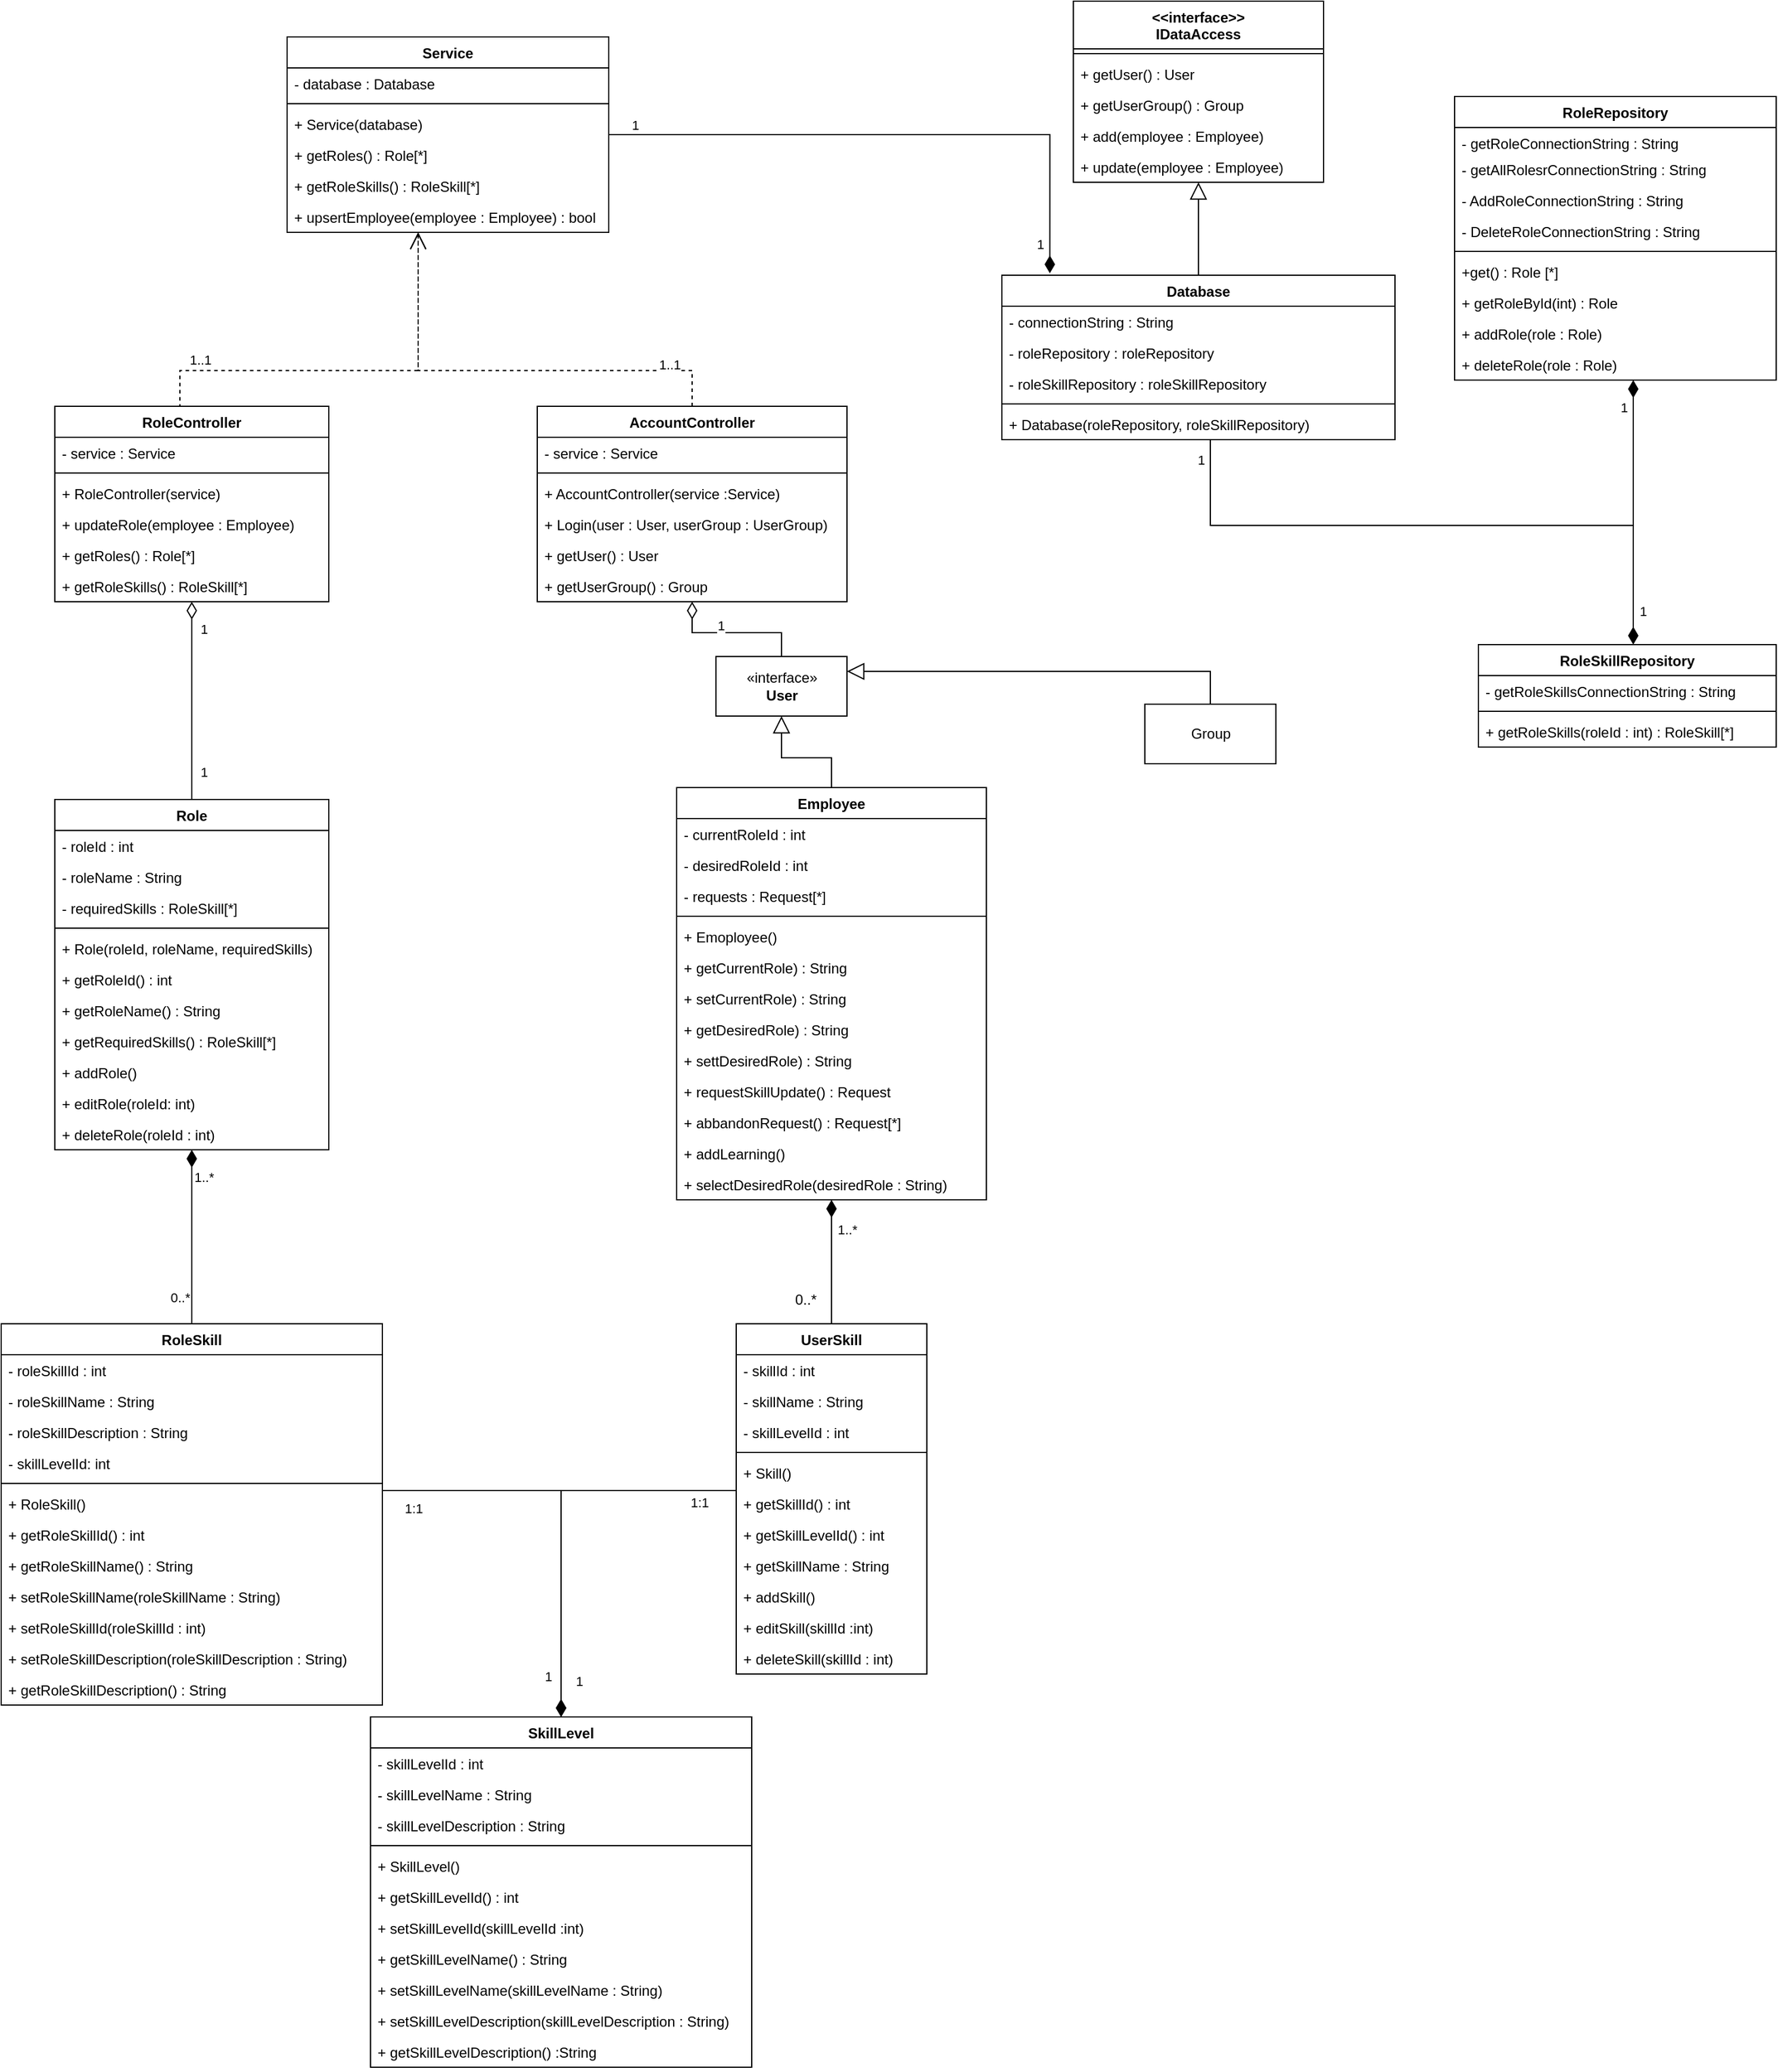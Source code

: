 <mxfile version="13.9.2" type="github">
  <diagram id="vWUNiSj-AlJxfywqzo02" name="Page-1">
    <mxGraphModel dx="1185" dy="3052" grid="1" gridSize="10" guides="1" tooltips="1" connect="1" arrows="1" fold="1" page="1" pageScale="1" pageWidth="1654" pageHeight="2336" math="0" shadow="0">
      <root>
        <mxCell id="0" />
        <mxCell id="1" parent="0" />
        <mxCell id="Usiv628oRZ8MBXYW6SLu-2" style="edgeStyle=orthogonalEdgeStyle;rounded=0;orthogonalLoop=1;jettySize=auto;html=1;dashed=1;endArrow=open;endFill=0;startSize=12;endSize=12;" edge="1" parent="1" source="Usiv628oRZ8MBXYW6SLu-15" target="kwmT5_W4P3ap97EktbIp-77">
          <mxGeometry relative="1" as="geometry">
            <mxPoint x="510" y="-2110" as="targetPoint" />
            <mxPoint x="730" y="-2000" as="sourcePoint" />
            <Array as="points">
              <mxPoint x="630" y="-2000" />
              <mxPoint x="400" y="-2000" />
            </Array>
          </mxGeometry>
        </mxCell>
        <mxCell id="Usiv628oRZ8MBXYW6SLu-47" value="1..1" style="edgeLabel;html=1;align=center;verticalAlign=middle;resizable=0;points=[];" vertex="1" connectable="0" parent="Usiv628oRZ8MBXYW6SLu-2">
          <mxGeometry x="-0.84" y="20" relative="1" as="geometry">
            <mxPoint x="-19" y="-25" as="offset" />
          </mxGeometry>
        </mxCell>
        <mxCell id="Usiv628oRZ8MBXYW6SLu-22" style="edgeStyle=orthogonalEdgeStyle;rounded=0;orthogonalLoop=1;jettySize=auto;html=1;startArrow=none;startFill=0;startSize=12;endArrow=diamondThin;endFill=0;endSize=12;" edge="1" parent="1" source="Usiv628oRZ8MBXYW6SLu-23" target="Usiv628oRZ8MBXYW6SLu-15">
          <mxGeometry relative="1" as="geometry" />
        </mxCell>
        <mxCell id="Usiv628oRZ8MBXYW6SLu-38" value="1" style="edgeLabel;html=1;align=center;verticalAlign=middle;resizable=0;points=[];" vertex="1" connectable="0" parent="Usiv628oRZ8MBXYW6SLu-22">
          <mxGeometry x="0.174" y="-6" relative="1" as="geometry">
            <mxPoint as="offset" />
          </mxGeometry>
        </mxCell>
        <mxCell id="kwmT5_W4P3ap97EktbIp-1" value="Employee" style="swimlane;fontStyle=1;align=center;verticalAlign=top;childLayout=stackLayout;horizontal=1;startSize=26;horizontalStack=0;resizeParent=1;resizeParentMax=0;resizeLast=0;collapsible=1;marginBottom=0;" parent="1" vertex="1">
          <mxGeometry x="617" y="-1650" width="260" height="346" as="geometry" />
        </mxCell>
        <mxCell id="kwmT5_W4P3ap97EktbIp-2" value="- currentRoleId : int" style="text;strokeColor=none;fillColor=none;align=left;verticalAlign=top;spacingLeft=4;spacingRight=4;overflow=hidden;rotatable=0;points=[[0,0.5],[1,0.5]];portConstraint=eastwest;" parent="kwmT5_W4P3ap97EktbIp-1" vertex="1">
          <mxGeometry y="26" width="260" height="26" as="geometry" />
        </mxCell>
        <mxCell id="kwmT5_W4P3ap97EktbIp-3" value="- desiredRoleId : int" style="text;strokeColor=none;fillColor=none;align=left;verticalAlign=top;spacingLeft=4;spacingRight=4;overflow=hidden;rotatable=0;points=[[0,0.5],[1,0.5]];portConstraint=eastwest;" parent="kwmT5_W4P3ap97EktbIp-1" vertex="1">
          <mxGeometry y="52" width="260" height="26" as="geometry" />
        </mxCell>
        <mxCell id="kwmT5_W4P3ap97EktbIp-4" value="- requests : Request[*]" style="text;strokeColor=none;fillColor=none;align=left;verticalAlign=top;spacingLeft=4;spacingRight=4;overflow=hidden;rotatable=0;points=[[0,0.5],[1,0.5]];portConstraint=eastwest;" parent="kwmT5_W4P3ap97EktbIp-1" vertex="1">
          <mxGeometry y="78" width="260" height="26" as="geometry" />
        </mxCell>
        <mxCell id="kwmT5_W4P3ap97EktbIp-5" value="" style="line;strokeWidth=1;fillColor=none;align=left;verticalAlign=middle;spacingTop=-1;spacingLeft=3;spacingRight=3;rotatable=0;labelPosition=right;points=[];portConstraint=eastwest;" parent="kwmT5_W4P3ap97EktbIp-1" vertex="1">
          <mxGeometry y="104" width="260" height="8" as="geometry" />
        </mxCell>
        <mxCell id="kwmT5_W4P3ap97EktbIp-6" value="+ Emoployee()" style="text;strokeColor=none;fillColor=none;align=left;verticalAlign=top;spacingLeft=4;spacingRight=4;overflow=hidden;rotatable=0;points=[[0,0.5],[1,0.5]];portConstraint=eastwest;" parent="kwmT5_W4P3ap97EktbIp-1" vertex="1">
          <mxGeometry y="112" width="260" height="26" as="geometry" />
        </mxCell>
        <mxCell id="kwmT5_W4P3ap97EktbIp-7" value="+ getCurrentRole) : String" style="text;strokeColor=none;fillColor=none;align=left;verticalAlign=top;spacingLeft=4;spacingRight=4;overflow=hidden;rotatable=0;points=[[0,0.5],[1,0.5]];portConstraint=eastwest;" parent="kwmT5_W4P3ap97EktbIp-1" vertex="1">
          <mxGeometry y="138" width="260" height="26" as="geometry" />
        </mxCell>
        <mxCell id="kwmT5_W4P3ap97EktbIp-8" value="+ setCurrentRole) : String" style="text;strokeColor=none;fillColor=none;align=left;verticalAlign=top;spacingLeft=4;spacingRight=4;overflow=hidden;rotatable=0;points=[[0,0.5],[1,0.5]];portConstraint=eastwest;" parent="kwmT5_W4P3ap97EktbIp-1" vertex="1">
          <mxGeometry y="164" width="260" height="26" as="geometry" />
        </mxCell>
        <mxCell id="kwmT5_W4P3ap97EktbIp-9" value="+ getDesiredRole) : String" style="text;strokeColor=none;fillColor=none;align=left;verticalAlign=top;spacingLeft=4;spacingRight=4;overflow=hidden;rotatable=0;points=[[0,0.5],[1,0.5]];portConstraint=eastwest;" parent="kwmT5_W4P3ap97EktbIp-1" vertex="1">
          <mxGeometry y="190" width="260" height="26" as="geometry" />
        </mxCell>
        <mxCell id="kwmT5_W4P3ap97EktbIp-10" value="+ settDesiredRole) : String" style="text;strokeColor=none;fillColor=none;align=left;verticalAlign=top;spacingLeft=4;spacingRight=4;overflow=hidden;rotatable=0;points=[[0,0.5],[1,0.5]];portConstraint=eastwest;" parent="kwmT5_W4P3ap97EktbIp-1" vertex="1">
          <mxGeometry y="216" width="260" height="26" as="geometry" />
        </mxCell>
        <mxCell id="kwmT5_W4P3ap97EktbIp-11" value="+ requestSkillUpdate() : Request" style="text;strokeColor=none;fillColor=none;align=left;verticalAlign=top;spacingLeft=4;spacingRight=4;overflow=hidden;rotatable=0;points=[[0,0.5],[1,0.5]];portConstraint=eastwest;" parent="kwmT5_W4P3ap97EktbIp-1" vertex="1">
          <mxGeometry y="242" width="260" height="26" as="geometry" />
        </mxCell>
        <mxCell id="kwmT5_W4P3ap97EktbIp-12" value="+ abbandonRequest() : Request[*]" style="text;strokeColor=none;fillColor=none;align=left;verticalAlign=top;spacingLeft=4;spacingRight=4;overflow=hidden;rotatable=0;points=[[0,0.5],[1,0.5]];portConstraint=eastwest;" parent="kwmT5_W4P3ap97EktbIp-1" vertex="1">
          <mxGeometry y="268" width="260" height="26" as="geometry" />
        </mxCell>
        <mxCell id="kwmT5_W4P3ap97EktbIp-46" value="+ addLearning()" style="text;strokeColor=none;fillColor=none;align=left;verticalAlign=top;spacingLeft=4;spacingRight=4;overflow=hidden;rotatable=0;points=[[0,0.5],[1,0.5]];portConstraint=eastwest;" parent="kwmT5_W4P3ap97EktbIp-1" vertex="1">
          <mxGeometry y="294" width="260" height="26" as="geometry" />
        </mxCell>
        <mxCell id="kwmT5_W4P3ap97EktbIp-13" value="+ selectDesiredRole(desiredRole : String)" style="text;strokeColor=none;fillColor=none;align=left;verticalAlign=top;spacingLeft=4;spacingRight=4;overflow=hidden;rotatable=0;points=[[0,0.5],[1,0.5]];portConstraint=eastwest;" parent="kwmT5_W4P3ap97EktbIp-1" vertex="1">
          <mxGeometry y="320" width="260" height="26" as="geometry" />
        </mxCell>
        <mxCell id="kwmT5_W4P3ap97EktbIp-14" value="Role" style="swimlane;fontStyle=1;align=center;verticalAlign=top;childLayout=stackLayout;horizontal=1;startSize=26;horizontalStack=0;resizeParent=1;resizeParentMax=0;resizeLast=0;collapsible=1;marginBottom=0;" parent="1" vertex="1">
          <mxGeometry x="95" y="-1640" width="230" height="294" as="geometry" />
        </mxCell>
        <mxCell id="kwmT5_W4P3ap97EktbIp-15" value="- roleId : int" style="text;strokeColor=none;fillColor=none;align=left;verticalAlign=top;spacingLeft=4;spacingRight=4;overflow=hidden;rotatable=0;points=[[0,0.5],[1,0.5]];portConstraint=eastwest;" parent="kwmT5_W4P3ap97EktbIp-14" vertex="1">
          <mxGeometry y="26" width="230" height="26" as="geometry" />
        </mxCell>
        <mxCell id="Usiv628oRZ8MBXYW6SLu-12" value="- roleName : String" style="text;strokeColor=none;fillColor=none;align=left;verticalAlign=top;spacingLeft=4;spacingRight=4;overflow=hidden;rotatable=0;points=[[0,0.5],[1,0.5]];portConstraint=eastwest;" vertex="1" parent="kwmT5_W4P3ap97EktbIp-14">
          <mxGeometry y="52" width="230" height="26" as="geometry" />
        </mxCell>
        <mxCell id="kwmT5_W4P3ap97EktbIp-16" value="- requiredSkills : RoleSkill[*]" style="text;strokeColor=none;fillColor=none;align=left;verticalAlign=top;spacingLeft=4;spacingRight=4;overflow=hidden;rotatable=0;points=[[0,0.5],[1,0.5]];portConstraint=eastwest;" parent="kwmT5_W4P3ap97EktbIp-14" vertex="1">
          <mxGeometry y="78" width="230" height="26" as="geometry" />
        </mxCell>
        <mxCell id="kwmT5_W4P3ap97EktbIp-17" value="" style="line;strokeWidth=1;fillColor=none;align=left;verticalAlign=middle;spacingTop=-1;spacingLeft=3;spacingRight=3;rotatable=0;labelPosition=right;points=[];portConstraint=eastwest;" parent="kwmT5_W4P3ap97EktbIp-14" vertex="1">
          <mxGeometry y="104" width="230" height="8" as="geometry" />
        </mxCell>
        <mxCell id="kwmT5_W4P3ap97EktbIp-18" value="+ Role(roleId, roleName, requiredSkills)" style="text;strokeColor=none;fillColor=none;align=left;verticalAlign=top;spacingLeft=4;spacingRight=4;overflow=hidden;rotatable=0;points=[[0,0.5],[1,0.5]];portConstraint=eastwest;" parent="kwmT5_W4P3ap97EktbIp-14" vertex="1">
          <mxGeometry y="112" width="230" height="26" as="geometry" />
        </mxCell>
        <mxCell id="kwmT5_W4P3ap97EktbIp-19" value="+ getRoleId() : int" style="text;strokeColor=none;fillColor=none;align=left;verticalAlign=top;spacingLeft=4;spacingRight=4;overflow=hidden;rotatable=0;points=[[0,0.5],[1,0.5]];portConstraint=eastwest;" parent="kwmT5_W4P3ap97EktbIp-14" vertex="1">
          <mxGeometry y="138" width="230" height="26" as="geometry" />
        </mxCell>
        <mxCell id="Usiv628oRZ8MBXYW6SLu-13" value="+ getRoleName() : String" style="text;strokeColor=none;fillColor=none;align=left;verticalAlign=top;spacingLeft=4;spacingRight=4;overflow=hidden;rotatable=0;points=[[0,0.5],[1,0.5]];portConstraint=eastwest;" vertex="1" parent="kwmT5_W4P3ap97EktbIp-14">
          <mxGeometry y="164" width="230" height="26" as="geometry" />
        </mxCell>
        <mxCell id="kwmT5_W4P3ap97EktbIp-20" value="+ getRequiredSkills() : RoleSkill[*]" style="text;strokeColor=none;fillColor=none;align=left;verticalAlign=top;spacingLeft=4;spacingRight=4;overflow=hidden;rotatable=0;points=[[0,0.5],[1,0.5]];portConstraint=eastwest;" parent="kwmT5_W4P3ap97EktbIp-14" vertex="1">
          <mxGeometry y="190" width="230" height="26" as="geometry" />
        </mxCell>
        <mxCell id="kwmT5_W4P3ap97EktbIp-21" value="+ addRole()" style="text;strokeColor=none;fillColor=none;align=left;verticalAlign=top;spacingLeft=4;spacingRight=4;overflow=hidden;rotatable=0;points=[[0,0.5],[1,0.5]];portConstraint=eastwest;" parent="kwmT5_W4P3ap97EktbIp-14" vertex="1">
          <mxGeometry y="216" width="230" height="26" as="geometry" />
        </mxCell>
        <mxCell id="kwmT5_W4P3ap97EktbIp-22" value="+ editRole(roleId: int)" style="text;strokeColor=none;fillColor=none;align=left;verticalAlign=top;spacingLeft=4;spacingRight=4;overflow=hidden;rotatable=0;points=[[0,0.5],[1,0.5]];portConstraint=eastwest;" parent="kwmT5_W4P3ap97EktbIp-14" vertex="1">
          <mxGeometry y="242" width="230" height="26" as="geometry" />
        </mxCell>
        <mxCell id="kwmT5_W4P3ap97EktbIp-23" value="+ deleteRole(roleId : int)" style="text;strokeColor=none;fillColor=none;align=left;verticalAlign=top;spacingLeft=4;spacingRight=4;overflow=hidden;rotatable=0;points=[[0,0.5],[1,0.5]];portConstraint=eastwest;" parent="kwmT5_W4P3ap97EktbIp-14" vertex="1">
          <mxGeometry y="268" width="230" height="26" as="geometry" />
        </mxCell>
        <mxCell id="Usiv628oRZ8MBXYW6SLu-6" style="edgeStyle=orthogonalEdgeStyle;rounded=0;orthogonalLoop=1;jettySize=auto;html=1;startSize=12;endArrow=diamondThin;endFill=1;endSize=12;" edge="1" parent="1" source="kwmT5_W4P3ap97EktbIp-24" target="kwmT5_W4P3ap97EktbIp-1">
          <mxGeometry relative="1" as="geometry" />
        </mxCell>
        <mxCell id="Usiv628oRZ8MBXYW6SLu-32" value="1..*" style="edgeLabel;html=1;align=center;verticalAlign=middle;resizable=0;points=[];" vertex="1" connectable="0" parent="Usiv628oRZ8MBXYW6SLu-6">
          <mxGeometry x="0.53" y="-13" relative="1" as="geometry">
            <mxPoint as="offset" />
          </mxGeometry>
        </mxCell>
        <mxCell id="kwmT5_W4P3ap97EktbIp-24" value="UserSkill" style="swimlane;fontStyle=1;align=center;verticalAlign=top;childLayout=stackLayout;horizontal=1;startSize=26;horizontalStack=0;resizeParent=1;resizeParentMax=0;resizeLast=0;collapsible=1;marginBottom=0;" parent="1" vertex="1">
          <mxGeometry x="667" y="-1200" width="160" height="294" as="geometry" />
        </mxCell>
        <mxCell id="kwmT5_W4P3ap97EktbIp-25" value="- skillId : int" style="text;strokeColor=none;fillColor=none;align=left;verticalAlign=top;spacingLeft=4;spacingRight=4;overflow=hidden;rotatable=0;points=[[0,0.5],[1,0.5]];portConstraint=eastwest;" parent="kwmT5_W4P3ap97EktbIp-24" vertex="1">
          <mxGeometry y="26" width="160" height="26" as="geometry" />
        </mxCell>
        <mxCell id="Usiv628oRZ8MBXYW6SLu-8" value="- skillName : String" style="text;strokeColor=none;fillColor=none;align=left;verticalAlign=top;spacingLeft=4;spacingRight=4;overflow=hidden;rotatable=0;points=[[0,0.5],[1,0.5]];portConstraint=eastwest;" vertex="1" parent="kwmT5_W4P3ap97EktbIp-24">
          <mxGeometry y="52" width="160" height="26" as="geometry" />
        </mxCell>
        <mxCell id="kwmT5_W4P3ap97EktbIp-26" value="- skillLevelId : int" style="text;strokeColor=none;fillColor=none;align=left;verticalAlign=top;spacingLeft=4;spacingRight=4;overflow=hidden;rotatable=0;points=[[0,0.5],[1,0.5]];portConstraint=eastwest;" parent="kwmT5_W4P3ap97EktbIp-24" vertex="1">
          <mxGeometry y="78" width="160" height="26" as="geometry" />
        </mxCell>
        <mxCell id="kwmT5_W4P3ap97EktbIp-27" value="" style="line;strokeWidth=1;fillColor=none;align=left;verticalAlign=middle;spacingTop=-1;spacingLeft=3;spacingRight=3;rotatable=0;labelPosition=right;points=[];portConstraint=eastwest;" parent="kwmT5_W4P3ap97EktbIp-24" vertex="1">
          <mxGeometry y="104" width="160" height="8" as="geometry" />
        </mxCell>
        <mxCell id="kwmT5_W4P3ap97EktbIp-28" value="+ Skill()" style="text;strokeColor=none;fillColor=none;align=left;verticalAlign=top;spacingLeft=4;spacingRight=4;overflow=hidden;rotatable=0;points=[[0,0.5],[1,0.5]];portConstraint=eastwest;" parent="kwmT5_W4P3ap97EktbIp-24" vertex="1">
          <mxGeometry y="112" width="160" height="26" as="geometry" />
        </mxCell>
        <mxCell id="Usiv628oRZ8MBXYW6SLu-9" value="+ getSkillId() : int" style="text;strokeColor=none;fillColor=none;align=left;verticalAlign=top;spacingLeft=4;spacingRight=4;overflow=hidden;rotatable=0;points=[[0,0.5],[1,0.5]];portConstraint=eastwest;" vertex="1" parent="kwmT5_W4P3ap97EktbIp-24">
          <mxGeometry y="138" width="160" height="26" as="geometry" />
        </mxCell>
        <mxCell id="kwmT5_W4P3ap97EktbIp-29" value="+ getSkillLevelId() : int" style="text;strokeColor=none;fillColor=none;align=left;verticalAlign=top;spacingLeft=4;spacingRight=4;overflow=hidden;rotatable=0;points=[[0,0.5],[1,0.5]];portConstraint=eastwest;" parent="kwmT5_W4P3ap97EktbIp-24" vertex="1">
          <mxGeometry y="164" width="160" height="26" as="geometry" />
        </mxCell>
        <mxCell id="kwmT5_W4P3ap97EktbIp-30" value="+ getSkillName : String" style="text;strokeColor=none;fillColor=none;align=left;verticalAlign=top;spacingLeft=4;spacingRight=4;overflow=hidden;rotatable=0;points=[[0,0.5],[1,0.5]];portConstraint=eastwest;" parent="kwmT5_W4P3ap97EktbIp-24" vertex="1">
          <mxGeometry y="190" width="160" height="26" as="geometry" />
        </mxCell>
        <mxCell id="kwmT5_W4P3ap97EktbIp-31" value="+ addSkill()" style="text;strokeColor=none;fillColor=none;align=left;verticalAlign=top;spacingLeft=4;spacingRight=4;overflow=hidden;rotatable=0;points=[[0,0.5],[1,0.5]];portConstraint=eastwest;" parent="kwmT5_W4P3ap97EktbIp-24" vertex="1">
          <mxGeometry y="216" width="160" height="26" as="geometry" />
        </mxCell>
        <mxCell id="kwmT5_W4P3ap97EktbIp-32" value="+ editSkill(skillId :int)" style="text;strokeColor=none;fillColor=none;align=left;verticalAlign=top;spacingLeft=4;spacingRight=4;overflow=hidden;rotatable=0;points=[[0,0.5],[1,0.5]];portConstraint=eastwest;" parent="kwmT5_W4P3ap97EktbIp-24" vertex="1">
          <mxGeometry y="242" width="160" height="26" as="geometry" />
        </mxCell>
        <mxCell id="kwmT5_W4P3ap97EktbIp-33" value="+ deleteSkill(skillId : int)" style="text;strokeColor=none;fillColor=none;align=left;verticalAlign=top;spacingLeft=4;spacingRight=4;overflow=hidden;rotatable=0;points=[[0,0.5],[1,0.5]];portConstraint=eastwest;" parent="kwmT5_W4P3ap97EktbIp-24" vertex="1">
          <mxGeometry y="268" width="160" height="26" as="geometry" />
        </mxCell>
        <mxCell id="Usiv628oRZ8MBXYW6SLu-7" style="edgeStyle=orthogonalEdgeStyle;rounded=0;orthogonalLoop=1;jettySize=auto;html=1;startSize=12;endArrow=none;endFill=0;endSize=12;startArrow=diamondThin;startFill=1;" edge="1" parent="1" source="kwmT5_W4P3ap97EktbIp-34" target="kwmT5_W4P3ap97EktbIp-24">
          <mxGeometry relative="1" as="geometry">
            <Array as="points">
              <mxPoint x="520" y="-1060" />
            </Array>
          </mxGeometry>
        </mxCell>
        <mxCell id="Usiv628oRZ8MBXYW6SLu-28" value="1:1" style="edgeLabel;html=1;align=center;verticalAlign=middle;resizable=0;points=[];" vertex="1" connectable="0" parent="Usiv628oRZ8MBXYW6SLu-7">
          <mxGeometry x="0.817" y="-10" relative="1" as="geometry">
            <mxPoint as="offset" />
          </mxGeometry>
        </mxCell>
        <mxCell id="Usiv628oRZ8MBXYW6SLu-11" style="edgeStyle=orthogonalEdgeStyle;rounded=0;orthogonalLoop=1;jettySize=auto;html=1;startSize=12;endArrow=none;endFill=0;endSize=12;startArrow=diamondThin;startFill=1;" edge="1" parent="1" source="kwmT5_W4P3ap97EktbIp-34" target="kwmT5_W4P3ap97EktbIp-47">
          <mxGeometry relative="1" as="geometry">
            <Array as="points">
              <mxPoint x="520" y="-1060" />
            </Array>
          </mxGeometry>
        </mxCell>
        <mxCell id="Usiv628oRZ8MBXYW6SLu-27" value="1:1" style="edgeLabel;html=1;align=center;verticalAlign=middle;resizable=0;points=[];" vertex="1" connectable="0" parent="Usiv628oRZ8MBXYW6SLu-11">
          <mxGeometry x="0.846" y="15" relative="1" as="geometry">
            <mxPoint as="offset" />
          </mxGeometry>
        </mxCell>
        <mxCell id="Usiv628oRZ8MBXYW6SLu-29" value="1" style="edgeLabel;html=1;align=center;verticalAlign=middle;resizable=0;points=[];" vertex="1" connectable="0" parent="Usiv628oRZ8MBXYW6SLu-11">
          <mxGeometry x="-0.823" y="-15" relative="1" as="geometry">
            <mxPoint as="offset" />
          </mxGeometry>
        </mxCell>
        <mxCell id="Usiv628oRZ8MBXYW6SLu-31" value="1" style="edgeLabel;html=1;align=center;verticalAlign=middle;resizable=0;points=[];" vertex="1" connectable="0" parent="Usiv628oRZ8MBXYW6SLu-11">
          <mxGeometry x="-0.797" y="11" relative="1" as="geometry">
            <mxPoint as="offset" />
          </mxGeometry>
        </mxCell>
        <mxCell id="kwmT5_W4P3ap97EktbIp-34" value="SkillLevel" style="swimlane;fontStyle=1;align=center;verticalAlign=top;childLayout=stackLayout;horizontal=1;startSize=26;horizontalStack=0;resizeParent=1;resizeParentMax=0;resizeLast=0;collapsible=1;marginBottom=0;" parent="1" vertex="1">
          <mxGeometry x="360" y="-870" width="320" height="294" as="geometry" />
        </mxCell>
        <mxCell id="kwmT5_W4P3ap97EktbIp-35" value="- skillLevelId : int" style="text;strokeColor=none;fillColor=none;align=left;verticalAlign=top;spacingLeft=4;spacingRight=4;overflow=hidden;rotatable=0;points=[[0,0.5],[1,0.5]];portConstraint=eastwest;" parent="kwmT5_W4P3ap97EktbIp-34" vertex="1">
          <mxGeometry y="26" width="320" height="26" as="geometry" />
        </mxCell>
        <mxCell id="kwmT5_W4P3ap97EktbIp-38" value="- skillLevelName : String" style="text;strokeColor=none;fillColor=none;align=left;verticalAlign=top;spacingLeft=4;spacingRight=4;overflow=hidden;rotatable=0;points=[[0,0.5],[1,0.5]];portConstraint=eastwest;" parent="kwmT5_W4P3ap97EktbIp-34" vertex="1">
          <mxGeometry y="52" width="320" height="26" as="geometry" />
        </mxCell>
        <mxCell id="kwmT5_W4P3ap97EktbIp-39" value="- skillLevelDescription : String" style="text;strokeColor=none;fillColor=none;align=left;verticalAlign=top;spacingLeft=4;spacingRight=4;overflow=hidden;rotatable=0;points=[[0,0.5],[1,0.5]];portConstraint=eastwest;" parent="kwmT5_W4P3ap97EktbIp-34" vertex="1">
          <mxGeometry y="78" width="320" height="26" as="geometry" />
        </mxCell>
        <mxCell id="kwmT5_W4P3ap97EktbIp-36" value="" style="line;strokeWidth=1;fillColor=none;align=left;verticalAlign=middle;spacingTop=-1;spacingLeft=3;spacingRight=3;rotatable=0;labelPosition=right;points=[];portConstraint=eastwest;" parent="kwmT5_W4P3ap97EktbIp-34" vertex="1">
          <mxGeometry y="104" width="320" height="8" as="geometry" />
        </mxCell>
        <mxCell id="kwmT5_W4P3ap97EktbIp-37" value="+ SkillLevel()" style="text;strokeColor=none;fillColor=none;align=left;verticalAlign=top;spacingLeft=4;spacingRight=4;overflow=hidden;rotatable=0;points=[[0,0.5],[1,0.5]];portConstraint=eastwest;" parent="kwmT5_W4P3ap97EktbIp-34" vertex="1">
          <mxGeometry y="112" width="320" height="26" as="geometry" />
        </mxCell>
        <mxCell id="kwmT5_W4P3ap97EktbIp-40" value="+ getSkillLevelId() : int" style="text;strokeColor=none;fillColor=none;align=left;verticalAlign=top;spacingLeft=4;spacingRight=4;overflow=hidden;rotatable=0;points=[[0,0.5],[1,0.5]];portConstraint=eastwest;" parent="kwmT5_W4P3ap97EktbIp-34" vertex="1">
          <mxGeometry y="138" width="320" height="26" as="geometry" />
        </mxCell>
        <mxCell id="kwmT5_W4P3ap97EktbIp-41" value="+ setSkillLevelId(skillLevelId :int)" style="text;strokeColor=none;fillColor=none;align=left;verticalAlign=top;spacingLeft=4;spacingRight=4;overflow=hidden;rotatable=0;points=[[0,0.5],[1,0.5]];portConstraint=eastwest;" parent="kwmT5_W4P3ap97EktbIp-34" vertex="1">
          <mxGeometry y="164" width="320" height="26" as="geometry" />
        </mxCell>
        <mxCell id="kwmT5_W4P3ap97EktbIp-42" value="+ getSkillLevelName() : String" style="text;strokeColor=none;fillColor=none;align=left;verticalAlign=top;spacingLeft=4;spacingRight=4;overflow=hidden;rotatable=0;points=[[0,0.5],[1,0.5]];portConstraint=eastwest;" parent="kwmT5_W4P3ap97EktbIp-34" vertex="1">
          <mxGeometry y="190" width="320" height="26" as="geometry" />
        </mxCell>
        <mxCell id="kwmT5_W4P3ap97EktbIp-43" value="+ setSkillLevelName(skillLevelName : String)" style="text;strokeColor=none;fillColor=none;align=left;verticalAlign=top;spacingLeft=4;spacingRight=4;overflow=hidden;rotatable=0;points=[[0,0.5],[1,0.5]];portConstraint=eastwest;" parent="kwmT5_W4P3ap97EktbIp-34" vertex="1">
          <mxGeometry y="216" width="320" height="26" as="geometry" />
        </mxCell>
        <mxCell id="kwmT5_W4P3ap97EktbIp-44" value="+ setSkillLevelDescription(skillLevelDescription : String)" style="text;strokeColor=none;fillColor=none;align=left;verticalAlign=top;spacingLeft=4;spacingRight=4;overflow=hidden;rotatable=0;points=[[0,0.5],[1,0.5]];portConstraint=eastwest;" parent="kwmT5_W4P3ap97EktbIp-34" vertex="1">
          <mxGeometry y="242" width="320" height="26" as="geometry" />
        </mxCell>
        <mxCell id="kwmT5_W4P3ap97EktbIp-45" value="+ getSkillLevelDescription() :String" style="text;strokeColor=none;fillColor=none;align=left;verticalAlign=top;spacingLeft=4;spacingRight=4;overflow=hidden;rotatable=0;points=[[0,0.5],[1,0.5]];portConstraint=eastwest;" parent="kwmT5_W4P3ap97EktbIp-34" vertex="1">
          <mxGeometry y="268" width="320" height="26" as="geometry" />
        </mxCell>
        <mxCell id="kwmT5_W4P3ap97EktbIp-47" value="RoleSkill" style="swimlane;fontStyle=1;align=center;verticalAlign=top;childLayout=stackLayout;horizontal=1;startSize=26;horizontalStack=0;resizeParent=1;resizeParentMax=0;resizeLast=0;collapsible=1;marginBottom=0;" parent="1" vertex="1">
          <mxGeometry x="50" y="-1200" width="320" height="320" as="geometry" />
        </mxCell>
        <mxCell id="kwmT5_W4P3ap97EktbIp-48" value="- roleSkillId : int" style="text;strokeColor=none;fillColor=none;align=left;verticalAlign=top;spacingLeft=4;spacingRight=4;overflow=hidden;rotatable=0;points=[[0,0.5],[1,0.5]];portConstraint=eastwest;" parent="kwmT5_W4P3ap97EktbIp-47" vertex="1">
          <mxGeometry y="26" width="320" height="26" as="geometry" />
        </mxCell>
        <mxCell id="kwmT5_W4P3ap97EktbIp-51" value="- roleSkillName : String" style="text;strokeColor=none;fillColor=none;align=left;verticalAlign=top;spacingLeft=4;spacingRight=4;overflow=hidden;rotatable=0;points=[[0,0.5],[1,0.5]];portConstraint=eastwest;" parent="kwmT5_W4P3ap97EktbIp-47" vertex="1">
          <mxGeometry y="52" width="320" height="26" as="geometry" />
        </mxCell>
        <mxCell id="kwmT5_W4P3ap97EktbIp-52" value="- roleSkillDescription : String" style="text;strokeColor=none;fillColor=none;align=left;verticalAlign=top;spacingLeft=4;spacingRight=4;overflow=hidden;rotatable=0;points=[[0,0.5],[1,0.5]];portConstraint=eastwest;" parent="kwmT5_W4P3ap97EktbIp-47" vertex="1">
          <mxGeometry y="78" width="320" height="26" as="geometry" />
        </mxCell>
        <mxCell id="Usiv628oRZ8MBXYW6SLu-10" value="- skillLevelId: int" style="text;strokeColor=none;fillColor=none;align=left;verticalAlign=top;spacingLeft=4;spacingRight=4;overflow=hidden;rotatable=0;points=[[0,0.5],[1,0.5]];portConstraint=eastwest;" vertex="1" parent="kwmT5_W4P3ap97EktbIp-47">
          <mxGeometry y="104" width="320" height="26" as="geometry" />
        </mxCell>
        <mxCell id="kwmT5_W4P3ap97EktbIp-49" value="" style="line;strokeWidth=1;fillColor=none;align=left;verticalAlign=middle;spacingTop=-1;spacingLeft=3;spacingRight=3;rotatable=0;labelPosition=right;points=[];portConstraint=eastwest;" parent="kwmT5_W4P3ap97EktbIp-47" vertex="1">
          <mxGeometry y="130" width="320" height="8" as="geometry" />
        </mxCell>
        <mxCell id="kwmT5_W4P3ap97EktbIp-50" value="+ RoleSkill()" style="text;strokeColor=none;fillColor=none;align=left;verticalAlign=top;spacingLeft=4;spacingRight=4;overflow=hidden;rotatable=0;points=[[0,0.5],[1,0.5]];portConstraint=eastwest;" parent="kwmT5_W4P3ap97EktbIp-47" vertex="1">
          <mxGeometry y="138" width="320" height="26" as="geometry" />
        </mxCell>
        <mxCell id="kwmT5_W4P3ap97EktbIp-53" value="+ getRoleSkillId() : int" style="text;strokeColor=none;fillColor=none;align=left;verticalAlign=top;spacingLeft=4;spacingRight=4;overflow=hidden;rotatable=0;points=[[0,0.5],[1,0.5]];portConstraint=eastwest;" parent="kwmT5_W4P3ap97EktbIp-47" vertex="1">
          <mxGeometry y="164" width="320" height="26" as="geometry" />
        </mxCell>
        <mxCell id="kwmT5_W4P3ap97EktbIp-55" value="+ getRoleSkillName() : String" style="text;strokeColor=none;fillColor=none;align=left;verticalAlign=top;spacingLeft=4;spacingRight=4;overflow=hidden;rotatable=0;points=[[0,0.5],[1,0.5]];portConstraint=eastwest;" parent="kwmT5_W4P3ap97EktbIp-47" vertex="1">
          <mxGeometry y="190" width="320" height="26" as="geometry" />
        </mxCell>
        <mxCell id="kwmT5_W4P3ap97EktbIp-56" value="+ setRoleSkillName(roleSkillName : String)" style="text;strokeColor=none;fillColor=none;align=left;verticalAlign=top;spacingLeft=4;spacingRight=4;overflow=hidden;rotatable=0;points=[[0,0.5],[1,0.5]];portConstraint=eastwest;" parent="kwmT5_W4P3ap97EktbIp-47" vertex="1">
          <mxGeometry y="216" width="320" height="26" as="geometry" />
        </mxCell>
        <mxCell id="kwmT5_W4P3ap97EktbIp-54" value="+ setRoleSkillId(roleSkillId : int) " style="text;strokeColor=none;fillColor=none;align=left;verticalAlign=top;spacingLeft=4;spacingRight=4;overflow=hidden;rotatable=0;points=[[0,0.5],[1,0.5]];portConstraint=eastwest;" parent="kwmT5_W4P3ap97EktbIp-47" vertex="1">
          <mxGeometry y="242" width="320" height="26" as="geometry" />
        </mxCell>
        <mxCell id="kwmT5_W4P3ap97EktbIp-58" value="+ setRoleSkillDescription(roleSkillDescription : String)" style="text;strokeColor=none;fillColor=none;align=left;verticalAlign=top;spacingLeft=4;spacingRight=4;overflow=hidden;rotatable=0;points=[[0,0.5],[1,0.5]];portConstraint=eastwest;" parent="kwmT5_W4P3ap97EktbIp-47" vertex="1">
          <mxGeometry y="268" width="320" height="26" as="geometry" />
        </mxCell>
        <mxCell id="kwmT5_W4P3ap97EktbIp-57" value="+ getRoleSkillDescription() : String" style="text;strokeColor=none;fillColor=none;align=left;verticalAlign=top;spacingLeft=4;spacingRight=4;overflow=hidden;rotatable=0;points=[[0,0.5],[1,0.5]];portConstraint=eastwest;" parent="kwmT5_W4P3ap97EktbIp-47" vertex="1">
          <mxGeometry y="294" width="320" height="26" as="geometry" />
        </mxCell>
        <mxCell id="kwmT5_W4P3ap97EktbIp-106" style="edgeStyle=orthogonalEdgeStyle;rounded=0;orthogonalLoop=1;jettySize=auto;html=1;entryX=0.5;entryY=0;entryDx=0;entryDy=0;startArrow=diamondThin;startFill=0;startSize=12;endArrow=none;endFill=0;endSize=12;" parent="1" source="kwmT5_W4P3ap97EktbIp-59" target="kwmT5_W4P3ap97EktbIp-14" edge="1">
          <mxGeometry relative="1" as="geometry" />
        </mxCell>
        <mxCell id="Usiv628oRZ8MBXYW6SLu-37" value="1" style="edgeLabel;html=1;align=center;verticalAlign=middle;resizable=0;points=[];" vertex="1" connectable="0" parent="kwmT5_W4P3ap97EktbIp-106">
          <mxGeometry x="0.714" y="10" relative="1" as="geometry">
            <mxPoint as="offset" />
          </mxGeometry>
        </mxCell>
        <mxCell id="Usiv628oRZ8MBXYW6SLu-39" value="1" style="edgeLabel;html=1;align=center;verticalAlign=middle;resizable=0;points=[];" vertex="1" connectable="0" parent="kwmT5_W4P3ap97EktbIp-106">
          <mxGeometry x="-0.729" y="10" relative="1" as="geometry">
            <mxPoint as="offset" />
          </mxGeometry>
        </mxCell>
        <mxCell id="kwmT5_W4P3ap97EktbIp-59" value="RoleController" style="swimlane;fontStyle=1;align=center;verticalAlign=top;childLayout=stackLayout;horizontal=1;startSize=26;horizontalStack=0;resizeParent=1;resizeParentMax=0;resizeLast=0;collapsible=1;marginBottom=0;" parent="1" vertex="1">
          <mxGeometry x="95" y="-1970" width="230" height="164" as="geometry" />
        </mxCell>
        <mxCell id="kwmT5_W4P3ap97EktbIp-60" value="- service : Service" style="text;strokeColor=none;fillColor=none;align=left;verticalAlign=top;spacingLeft=4;spacingRight=4;overflow=hidden;rotatable=0;points=[[0,0.5],[1,0.5]];portConstraint=eastwest;" parent="kwmT5_W4P3ap97EktbIp-59" vertex="1">
          <mxGeometry y="26" width="230" height="26" as="geometry" />
        </mxCell>
        <mxCell id="kwmT5_W4P3ap97EktbIp-61" value="" style="line;strokeWidth=1;fillColor=none;align=left;verticalAlign=middle;spacingTop=-1;spacingLeft=3;spacingRight=3;rotatable=0;labelPosition=right;points=[];portConstraint=eastwest;" parent="kwmT5_W4P3ap97EktbIp-59" vertex="1">
          <mxGeometry y="52" width="230" height="8" as="geometry" />
        </mxCell>
        <mxCell id="kwmT5_W4P3ap97EktbIp-62" value="+ RoleController(service)" style="text;strokeColor=none;fillColor=none;align=left;verticalAlign=top;spacingLeft=4;spacingRight=4;overflow=hidden;rotatable=0;points=[[0,0.5],[1,0.5]];portConstraint=eastwest;" parent="kwmT5_W4P3ap97EktbIp-59" vertex="1">
          <mxGeometry y="60" width="230" height="26" as="geometry" />
        </mxCell>
        <mxCell id="kwmT5_W4P3ap97EktbIp-63" value="+ updateRole(employee : Employee)" style="text;strokeColor=none;fillColor=none;align=left;verticalAlign=top;spacingLeft=4;spacingRight=4;overflow=hidden;rotatable=0;points=[[0,0.5],[1,0.5]];portConstraint=eastwest;" parent="kwmT5_W4P3ap97EktbIp-59" vertex="1">
          <mxGeometry y="86" width="230" height="26" as="geometry" />
        </mxCell>
        <mxCell id="kwmT5_W4P3ap97EktbIp-122" value="+ getRoles() : Role[*]" style="text;strokeColor=none;fillColor=none;align=left;verticalAlign=top;spacingLeft=4;spacingRight=4;overflow=hidden;rotatable=0;points=[[0,0.5],[1,0.5]];portConstraint=eastwest;" parent="kwmT5_W4P3ap97EktbIp-59" vertex="1">
          <mxGeometry y="112" width="230" height="26" as="geometry" />
        </mxCell>
        <mxCell id="kwmT5_W4P3ap97EktbIp-123" value="+ getRoleSkills() : RoleSkill[*]" style="text;strokeColor=none;fillColor=none;align=left;verticalAlign=top;spacingLeft=4;spacingRight=4;overflow=hidden;rotatable=0;points=[[0,0.5],[1,0.5]];portConstraint=eastwest;" parent="kwmT5_W4P3ap97EktbIp-59" vertex="1">
          <mxGeometry y="138" width="230" height="26" as="geometry" />
        </mxCell>
        <mxCell id="kwmT5_W4P3ap97EktbIp-98" style="edgeStyle=orthogonalEdgeStyle;rounded=0;orthogonalLoop=1;jettySize=auto;html=1;endArrow=diamondThin;endFill=1;endSize=12;startSize=12;" parent="1" source="kwmT5_W4P3ap97EktbIp-64" target="kwmT5_W4P3ap97EktbIp-83" edge="1">
          <mxGeometry relative="1" as="geometry">
            <Array as="points">
              <mxPoint x="1065" y="-1870" />
              <mxPoint x="1420" y="-1870" />
            </Array>
          </mxGeometry>
        </mxCell>
        <mxCell id="Usiv628oRZ8MBXYW6SLu-44" value="1" style="edgeLabel;html=1;align=center;verticalAlign=middle;resizable=0;points=[];" vertex="1" connectable="0" parent="kwmT5_W4P3ap97EktbIp-98">
          <mxGeometry x="0.922" y="8" relative="1" as="geometry">
            <mxPoint y="1" as="offset" />
          </mxGeometry>
        </mxCell>
        <mxCell id="kwmT5_W4P3ap97EktbIp-99" style="edgeStyle=orthogonalEdgeStyle;rounded=0;orthogonalLoop=1;jettySize=auto;html=1;endArrow=diamondThin;endFill=1;endSize=12;startSize=12;" parent="1" source="kwmT5_W4P3ap97EktbIp-64" target="kwmT5_W4P3ap97EktbIp-91" edge="1">
          <mxGeometry relative="1" as="geometry">
            <Array as="points">
              <mxPoint x="1065" y="-1870" />
              <mxPoint x="1420" y="-1870" />
            </Array>
          </mxGeometry>
        </mxCell>
        <mxCell id="Usiv628oRZ8MBXYW6SLu-43" value="1" style="edgeLabel;html=1;align=center;verticalAlign=middle;resizable=0;points=[];" vertex="1" connectable="0" parent="kwmT5_W4P3ap97EktbIp-99">
          <mxGeometry x="-0.935" y="-8" relative="1" as="geometry">
            <mxPoint as="offset" />
          </mxGeometry>
        </mxCell>
        <mxCell id="Usiv628oRZ8MBXYW6SLu-45" value="1" style="edgeLabel;html=1;align=center;verticalAlign=middle;resizable=0;points=[];" vertex="1" connectable="0" parent="kwmT5_W4P3ap97EktbIp-99">
          <mxGeometry x="0.888" y="8" relative="1" as="geometry">
            <mxPoint y="1" as="offset" />
          </mxGeometry>
        </mxCell>
        <mxCell id="Usiv628oRZ8MBXYW6SLu-3" style="edgeStyle=orthogonalEdgeStyle;rounded=0;orthogonalLoop=1;jettySize=auto;html=1;startSize=12;endArrow=block;endFill=0;endSize=12;" edge="1" parent="1" source="kwmT5_W4P3ap97EktbIp-64" target="kwmT5_W4P3ap97EktbIp-124">
          <mxGeometry relative="1" as="geometry" />
        </mxCell>
        <mxCell id="kwmT5_W4P3ap97EktbIp-64" value="Database" style="swimlane;fontStyle=1;align=center;verticalAlign=top;childLayout=stackLayout;horizontal=1;startSize=26;horizontalStack=0;resizeParent=1;resizeParentMax=0;resizeLast=0;collapsible=1;marginBottom=0;" parent="1" vertex="1">
          <mxGeometry x="890" y="-2080" width="330" height="138" as="geometry" />
        </mxCell>
        <mxCell id="kwmT5_W4P3ap97EktbIp-65" value="- connectionString : String" style="text;strokeColor=none;fillColor=none;align=left;verticalAlign=top;spacingLeft=4;spacingRight=4;overflow=hidden;rotatable=0;points=[[0,0.5],[1,0.5]];portConstraint=eastwest;" parent="kwmT5_W4P3ap97EktbIp-64" vertex="1">
          <mxGeometry y="26" width="330" height="26" as="geometry" />
        </mxCell>
        <mxCell id="kwmT5_W4P3ap97EktbIp-66" value="- roleRepository : roleRepository" style="text;strokeColor=none;fillColor=none;align=left;verticalAlign=top;spacingLeft=4;spacingRight=4;overflow=hidden;rotatable=0;points=[[0,0.5],[1,0.5]];portConstraint=eastwest;" parent="kwmT5_W4P3ap97EktbIp-64" vertex="1">
          <mxGeometry y="52" width="330" height="26" as="geometry" />
        </mxCell>
        <mxCell id="kwmT5_W4P3ap97EktbIp-67" value="- roleSkillRepository : roleSkillRepository" style="text;strokeColor=none;fillColor=none;align=left;verticalAlign=top;spacingLeft=4;spacingRight=4;overflow=hidden;rotatable=0;points=[[0,0.5],[1,0.5]];portConstraint=eastwest;" parent="kwmT5_W4P3ap97EktbIp-64" vertex="1">
          <mxGeometry y="78" width="330" height="26" as="geometry" />
        </mxCell>
        <mxCell id="kwmT5_W4P3ap97EktbIp-68" value="" style="line;strokeWidth=1;fillColor=none;align=left;verticalAlign=middle;spacingTop=-1;spacingLeft=3;spacingRight=3;rotatable=0;labelPosition=right;points=[];portConstraint=eastwest;" parent="kwmT5_W4P3ap97EktbIp-64" vertex="1">
          <mxGeometry y="104" width="330" height="8" as="geometry" />
        </mxCell>
        <mxCell id="kwmT5_W4P3ap97EktbIp-69" value="+ Database(roleRepository, roleSkillRepository)" style="text;strokeColor=none;fillColor=none;align=left;verticalAlign=top;spacingLeft=4;spacingRight=4;overflow=hidden;rotatable=0;points=[[0,0.5],[1,0.5]];portConstraint=eastwest;" parent="kwmT5_W4P3ap97EktbIp-64" vertex="1">
          <mxGeometry y="112" width="330" height="26" as="geometry" />
        </mxCell>
        <mxCell id="Usiv628oRZ8MBXYW6SLu-4" style="edgeStyle=orthogonalEdgeStyle;rounded=0;orthogonalLoop=1;jettySize=auto;html=1;entryX=0.122;entryY=-0.012;entryDx=0;entryDy=0;entryPerimeter=0;startSize=12;endArrow=diamondThin;endFill=1;endSize=12;" edge="1" parent="1" source="kwmT5_W4P3ap97EktbIp-77" target="kwmT5_W4P3ap97EktbIp-64">
          <mxGeometry relative="1" as="geometry" />
        </mxCell>
        <mxCell id="Usiv628oRZ8MBXYW6SLu-40" value="1" style="edgeLabel;html=1;align=center;verticalAlign=middle;resizable=0;points=[];" vertex="1" connectable="0" parent="Usiv628oRZ8MBXYW6SLu-4">
          <mxGeometry x="-0.91" y="8" relative="1" as="geometry">
            <mxPoint as="offset" />
          </mxGeometry>
        </mxCell>
        <mxCell id="Usiv628oRZ8MBXYW6SLu-41" value="1" style="edgeLabel;html=1;align=center;verticalAlign=middle;resizable=0;points=[];" vertex="1" connectable="0" parent="Usiv628oRZ8MBXYW6SLu-4">
          <mxGeometry x="0.9" y="-9" relative="1" as="geometry">
            <mxPoint as="offset" />
          </mxGeometry>
        </mxCell>
        <mxCell id="kwmT5_W4P3ap97EktbIp-77" value="Service" style="swimlane;fontStyle=1;align=center;verticalAlign=top;childLayout=stackLayout;horizontal=1;startSize=26;horizontalStack=0;resizeParent=1;resizeParentMax=0;resizeLast=0;collapsible=1;marginBottom=0;" parent="1" vertex="1">
          <mxGeometry x="290" y="-2280" width="270" height="164" as="geometry" />
        </mxCell>
        <mxCell id="kwmT5_W4P3ap97EktbIp-78" value="- database : Database" style="text;strokeColor=none;fillColor=none;align=left;verticalAlign=top;spacingLeft=4;spacingRight=4;overflow=hidden;rotatable=0;points=[[0,0.5],[1,0.5]];portConstraint=eastwest;" parent="kwmT5_W4P3ap97EktbIp-77" vertex="1">
          <mxGeometry y="26" width="270" height="26" as="geometry" />
        </mxCell>
        <mxCell id="kwmT5_W4P3ap97EktbIp-79" value="" style="line;strokeWidth=1;fillColor=none;align=left;verticalAlign=middle;spacingTop=-1;spacingLeft=3;spacingRight=3;rotatable=0;labelPosition=right;points=[];portConstraint=eastwest;" parent="kwmT5_W4P3ap97EktbIp-77" vertex="1">
          <mxGeometry y="52" width="270" height="8" as="geometry" />
        </mxCell>
        <mxCell id="kwmT5_W4P3ap97EktbIp-80" value="+ Service(database)" style="text;strokeColor=none;fillColor=none;align=left;verticalAlign=top;spacingLeft=4;spacingRight=4;overflow=hidden;rotatable=0;points=[[0,0.5],[1,0.5]];portConstraint=eastwest;" parent="kwmT5_W4P3ap97EktbIp-77" vertex="1">
          <mxGeometry y="60" width="270" height="26" as="geometry" />
        </mxCell>
        <mxCell id="kwmT5_W4P3ap97EktbIp-81" value="+ getRoles() : Role[*]" style="text;strokeColor=none;fillColor=none;align=left;verticalAlign=top;spacingLeft=4;spacingRight=4;overflow=hidden;rotatable=0;points=[[0,0.5],[1,0.5]];portConstraint=eastwest;" parent="kwmT5_W4P3ap97EktbIp-77" vertex="1">
          <mxGeometry y="86" width="270" height="26" as="geometry" />
        </mxCell>
        <mxCell id="kwmT5_W4P3ap97EktbIp-82" value="+ getRoleSkills() : RoleSkill[*]" style="text;strokeColor=none;fillColor=none;align=left;verticalAlign=top;spacingLeft=4;spacingRight=4;overflow=hidden;rotatable=0;points=[[0,0.5],[1,0.5]];portConstraint=eastwest;" parent="kwmT5_W4P3ap97EktbIp-77" vertex="1">
          <mxGeometry y="112" width="270" height="26" as="geometry" />
        </mxCell>
        <mxCell id="kwmT5_W4P3ap97EktbIp-101" value="+ upsertEmployee(employee : Employee) : bool" style="text;strokeColor=none;fillColor=none;align=left;verticalAlign=top;spacingLeft=4;spacingRight=4;overflow=hidden;rotatable=0;points=[[0,0.5],[1,0.5]];portConstraint=eastwest;" parent="kwmT5_W4P3ap97EktbIp-77" vertex="1">
          <mxGeometry y="138" width="270" height="26" as="geometry" />
        </mxCell>
        <mxCell id="kwmT5_W4P3ap97EktbIp-83" value="RoleRepository" style="swimlane;fontStyle=1;align=center;verticalAlign=top;childLayout=stackLayout;horizontal=1;startSize=26;horizontalStack=0;resizeParent=1;resizeParentMax=0;resizeLast=0;collapsible=1;marginBottom=0;" parent="1" vertex="1">
          <mxGeometry x="1270" y="-2230" width="270" height="238" as="geometry" />
        </mxCell>
        <mxCell id="kwmT5_W4P3ap97EktbIp-84" value="- getRoleConnectionString : String" style="text;strokeColor=none;fillColor=none;align=left;verticalAlign=top;spacingLeft=4;spacingRight=4;overflow=hidden;rotatable=0;points=[[0,0.5],[1,0.5]];portConstraint=eastwest;" parent="kwmT5_W4P3ap97EktbIp-83" vertex="1">
          <mxGeometry y="26" width="270" height="22" as="geometry" />
        </mxCell>
        <mxCell id="kwmT5_W4P3ap97EktbIp-85" value="- getAllRolesrConnectionString : String" style="text;strokeColor=none;fillColor=none;align=left;verticalAlign=top;spacingLeft=4;spacingRight=4;overflow=hidden;rotatable=0;points=[[0,0.5],[1,0.5]];portConstraint=eastwest;" parent="kwmT5_W4P3ap97EktbIp-83" vertex="1">
          <mxGeometry y="48" width="270" height="26" as="geometry" />
        </mxCell>
        <mxCell id="kwmT5_W4P3ap97EktbIp-86" value="- AddRoleConnectionString : String" style="text;strokeColor=none;fillColor=none;align=left;verticalAlign=top;spacingLeft=4;spacingRight=4;overflow=hidden;rotatable=0;points=[[0,0.5],[1,0.5]];portConstraint=eastwest;" parent="kwmT5_W4P3ap97EktbIp-83" vertex="1">
          <mxGeometry y="74" width="270" height="26" as="geometry" />
        </mxCell>
        <mxCell id="kwmT5_W4P3ap97EktbIp-95" value="- DeleteRoleConnectionString : String" style="text;strokeColor=none;fillColor=none;align=left;verticalAlign=top;spacingLeft=4;spacingRight=4;overflow=hidden;rotatable=0;points=[[0,0.5],[1,0.5]];portConstraint=eastwest;" parent="kwmT5_W4P3ap97EktbIp-83" vertex="1">
          <mxGeometry y="100" width="270" height="26" as="geometry" />
        </mxCell>
        <mxCell id="kwmT5_W4P3ap97EktbIp-87" value="" style="line;strokeWidth=1;fillColor=none;align=left;verticalAlign=middle;spacingTop=-1;spacingLeft=3;spacingRight=3;rotatable=0;labelPosition=right;points=[];portConstraint=eastwest;" parent="kwmT5_W4P3ap97EktbIp-83" vertex="1">
          <mxGeometry y="126" width="270" height="8" as="geometry" />
        </mxCell>
        <mxCell id="kwmT5_W4P3ap97EktbIp-88" value="+get() : Role [*]" style="text;strokeColor=none;fillColor=none;align=left;verticalAlign=top;spacingLeft=4;spacingRight=4;overflow=hidden;rotatable=0;points=[[0,0.5],[1,0.5]];portConstraint=eastwest;" parent="kwmT5_W4P3ap97EktbIp-83" vertex="1">
          <mxGeometry y="134" width="270" height="26" as="geometry" />
        </mxCell>
        <mxCell id="kwmT5_W4P3ap97EktbIp-89" value="+ getRoleById(int) : Role" style="text;strokeColor=none;fillColor=none;align=left;verticalAlign=top;spacingLeft=4;spacingRight=4;overflow=hidden;rotatable=0;points=[[0,0.5],[1,0.5]];portConstraint=eastwest;" parent="kwmT5_W4P3ap97EktbIp-83" vertex="1">
          <mxGeometry y="160" width="270" height="26" as="geometry" />
        </mxCell>
        <mxCell id="kwmT5_W4P3ap97EktbIp-90" value="+ addRole(role : Role)" style="text;strokeColor=none;fillColor=none;align=left;verticalAlign=top;spacingLeft=4;spacingRight=4;overflow=hidden;rotatable=0;points=[[0,0.5],[1,0.5]];portConstraint=eastwest;" parent="kwmT5_W4P3ap97EktbIp-83" vertex="1">
          <mxGeometry y="186" width="270" height="26" as="geometry" />
        </mxCell>
        <mxCell id="kwmT5_W4P3ap97EktbIp-96" value="+ deleteRole(role : Role)" style="text;strokeColor=none;fillColor=none;align=left;verticalAlign=top;spacingLeft=4;spacingRight=4;overflow=hidden;rotatable=0;points=[[0,0.5],[1,0.5]];portConstraint=eastwest;" parent="kwmT5_W4P3ap97EktbIp-83" vertex="1">
          <mxGeometry y="212" width="270" height="26" as="geometry" />
        </mxCell>
        <mxCell id="kwmT5_W4P3ap97EktbIp-91" value="RoleSkillRepository" style="swimlane;fontStyle=1;align=center;verticalAlign=top;childLayout=stackLayout;horizontal=1;startSize=26;horizontalStack=0;resizeParent=1;resizeParentMax=0;resizeLast=0;collapsible=1;marginBottom=0;" parent="1" vertex="1">
          <mxGeometry x="1290" y="-1770" width="250" height="86" as="geometry" />
        </mxCell>
        <mxCell id="kwmT5_W4P3ap97EktbIp-92" value="- getRoleSkillsConnectionString : String" style="text;strokeColor=none;fillColor=none;align=left;verticalAlign=top;spacingLeft=4;spacingRight=4;overflow=hidden;rotatable=0;points=[[0,0.5],[1,0.5]];portConstraint=eastwest;" parent="kwmT5_W4P3ap97EktbIp-91" vertex="1">
          <mxGeometry y="26" width="250" height="26" as="geometry" />
        </mxCell>
        <mxCell id="kwmT5_W4P3ap97EktbIp-93" value="" style="line;strokeWidth=1;fillColor=none;align=left;verticalAlign=middle;spacingTop=-1;spacingLeft=3;spacingRight=3;rotatable=0;labelPosition=right;points=[];portConstraint=eastwest;" parent="kwmT5_W4P3ap97EktbIp-91" vertex="1">
          <mxGeometry y="52" width="250" height="8" as="geometry" />
        </mxCell>
        <mxCell id="kwmT5_W4P3ap97EktbIp-94" value="+ getRoleSkills(roleId : int) : RoleSkill[*]" style="text;strokeColor=none;fillColor=none;align=left;verticalAlign=top;spacingLeft=4;spacingRight=4;overflow=hidden;rotatable=0;points=[[0,0.5],[1,0.5]];portConstraint=eastwest;" parent="kwmT5_W4P3ap97EktbIp-91" vertex="1">
          <mxGeometry y="60" width="250" height="26" as="geometry" />
        </mxCell>
        <mxCell id="kwmT5_W4P3ap97EktbIp-103" style="edgeStyle=orthogonalEdgeStyle;rounded=0;orthogonalLoop=1;jettySize=auto;html=1;startSize=12;endArrow=none;endFill=0;endSize=12;startArrow=open;startFill=0;dashed=1;" parent="1" source="kwmT5_W4P3ap97EktbIp-77" target="kwmT5_W4P3ap97EktbIp-59" edge="1">
          <mxGeometry relative="1" as="geometry">
            <mxPoint x="750" y="-2164" as="sourcePoint" />
            <Array as="points">
              <mxPoint x="400" y="-2000" />
              <mxPoint x="200" y="-2000" />
            </Array>
          </mxGeometry>
        </mxCell>
        <mxCell id="Usiv628oRZ8MBXYW6SLu-46" value="1..1" style="edgeLabel;html=1;align=center;verticalAlign=middle;resizable=0;points=[];" vertex="1" connectable="0" parent="kwmT5_W4P3ap97EktbIp-103">
          <mxGeometry x="0.737" y="-9" relative="1" as="geometry">
            <mxPoint x="1" as="offset" />
          </mxGeometry>
        </mxCell>
        <mxCell id="kwmT5_W4P3ap97EktbIp-124" value="&lt;&lt;interface&gt;&gt;&#xa;IDataAccess" style="swimlane;fontStyle=1;align=center;verticalAlign=top;childLayout=stackLayout;horizontal=1;startSize=40;horizontalStack=0;resizeParent=1;resizeParentMax=0;resizeLast=0;collapsible=1;marginBottom=0;" parent="1" vertex="1">
          <mxGeometry x="950" y="-2310" width="210" height="152" as="geometry" />
        </mxCell>
        <mxCell id="kwmT5_W4P3ap97EktbIp-125" value="" style="line;strokeWidth=1;fillColor=none;align=left;verticalAlign=middle;spacingTop=-1;spacingLeft=3;spacingRight=3;rotatable=0;labelPosition=right;points=[];portConstraint=eastwest;" parent="kwmT5_W4P3ap97EktbIp-124" vertex="1">
          <mxGeometry y="40" width="210" height="8" as="geometry" />
        </mxCell>
        <mxCell id="kwmT5_W4P3ap97EktbIp-126" value="+ getUser() : User" style="text;strokeColor=none;fillColor=none;align=left;verticalAlign=top;spacingLeft=4;spacingRight=4;overflow=hidden;rotatable=0;points=[[0,0.5],[1,0.5]];portConstraint=eastwest;" parent="kwmT5_W4P3ap97EktbIp-124" vertex="1">
          <mxGeometry y="48" width="210" height="26" as="geometry" />
        </mxCell>
        <mxCell id="kwmT5_W4P3ap97EktbIp-127" value="+ getUserGroup() : Group" style="text;strokeColor=none;fillColor=none;align=left;verticalAlign=top;spacingLeft=4;spacingRight=4;overflow=hidden;rotatable=0;points=[[0,0.5],[1,0.5]];portConstraint=eastwest;" parent="kwmT5_W4P3ap97EktbIp-124" vertex="1">
          <mxGeometry y="74" width="210" height="26" as="geometry" />
        </mxCell>
        <mxCell id="kwmT5_W4P3ap97EktbIp-128" value="+ add(employee : Employee)" style="text;strokeColor=none;fillColor=none;align=left;verticalAlign=top;spacingLeft=4;spacingRight=4;overflow=hidden;rotatable=0;points=[[0,0.5],[1,0.5]];portConstraint=eastwest;" parent="kwmT5_W4P3ap97EktbIp-124" vertex="1">
          <mxGeometry y="100" width="210" height="26" as="geometry" />
        </mxCell>
        <mxCell id="kwmT5_W4P3ap97EktbIp-129" value="+ update(employee : Employee)" style="text;strokeColor=none;fillColor=none;align=left;verticalAlign=top;spacingLeft=4;spacingRight=4;overflow=hidden;rotatable=0;points=[[0,0.5],[1,0.5]];portConstraint=eastwest;" parent="kwmT5_W4P3ap97EktbIp-124" vertex="1">
          <mxGeometry y="126" width="210" height="26" as="geometry" />
        </mxCell>
        <mxCell id="Usiv628oRZ8MBXYW6SLu-14" style="edgeStyle=orthogonalEdgeStyle;rounded=0;orthogonalLoop=1;jettySize=auto;html=1;startArrow=diamondThin;startFill=1;startSize=12;endArrow=none;endFill=0;endSize=12;" edge="1" parent="1" source="kwmT5_W4P3ap97EktbIp-14" target="kwmT5_W4P3ap97EktbIp-47">
          <mxGeometry relative="1" as="geometry" />
        </mxCell>
        <mxCell id="Usiv628oRZ8MBXYW6SLu-34" value="1..*" style="edgeLabel;html=1;align=center;verticalAlign=middle;resizable=0;points=[];" vertex="1" connectable="0" parent="Usiv628oRZ8MBXYW6SLu-14">
          <mxGeometry x="-0.695" y="10" relative="1" as="geometry">
            <mxPoint as="offset" />
          </mxGeometry>
        </mxCell>
        <mxCell id="Usiv628oRZ8MBXYW6SLu-36" value="0..*" style="edgeLabel;html=1;align=center;verticalAlign=middle;resizable=0;points=[];" vertex="1" connectable="0" parent="Usiv628oRZ8MBXYW6SLu-14">
          <mxGeometry x="0.699" y="-10" relative="1" as="geometry">
            <mxPoint as="offset" />
          </mxGeometry>
        </mxCell>
        <mxCell id="Usiv628oRZ8MBXYW6SLu-15" value="AccountController" style="swimlane;fontStyle=1;align=center;verticalAlign=top;childLayout=stackLayout;horizontal=1;startSize=26;horizontalStack=0;resizeParent=1;resizeParentMax=0;resizeLast=0;collapsible=1;marginBottom=0;" vertex="1" parent="1">
          <mxGeometry x="500" y="-1970" width="260" height="164" as="geometry" />
        </mxCell>
        <mxCell id="Usiv628oRZ8MBXYW6SLu-16" value="- service : Service" style="text;strokeColor=none;fillColor=none;align=left;verticalAlign=top;spacingLeft=4;spacingRight=4;overflow=hidden;rotatable=0;points=[[0,0.5],[1,0.5]];portConstraint=eastwest;" vertex="1" parent="Usiv628oRZ8MBXYW6SLu-15">
          <mxGeometry y="26" width="260" height="26" as="geometry" />
        </mxCell>
        <mxCell id="Usiv628oRZ8MBXYW6SLu-17" value="" style="line;strokeWidth=1;fillColor=none;align=left;verticalAlign=middle;spacingTop=-1;spacingLeft=3;spacingRight=3;rotatable=0;labelPosition=right;points=[];portConstraint=eastwest;" vertex="1" parent="Usiv628oRZ8MBXYW6SLu-15">
          <mxGeometry y="52" width="260" height="8" as="geometry" />
        </mxCell>
        <mxCell id="Usiv628oRZ8MBXYW6SLu-18" value="+ AccountController(service :Service)" style="text;strokeColor=none;fillColor=none;align=left;verticalAlign=top;spacingLeft=4;spacingRight=4;overflow=hidden;rotatable=0;points=[[0,0.5],[1,0.5]];portConstraint=eastwest;" vertex="1" parent="Usiv628oRZ8MBXYW6SLu-15">
          <mxGeometry y="60" width="260" height="26" as="geometry" />
        </mxCell>
        <mxCell id="Usiv628oRZ8MBXYW6SLu-19" value="+ Login(user : User, userGroup : UserGroup)" style="text;strokeColor=none;fillColor=none;align=left;verticalAlign=top;spacingLeft=4;spacingRight=4;overflow=hidden;rotatable=0;points=[[0,0.5],[1,0.5]];portConstraint=eastwest;" vertex="1" parent="Usiv628oRZ8MBXYW6SLu-15">
          <mxGeometry y="86" width="260" height="26" as="geometry" />
        </mxCell>
        <mxCell id="Usiv628oRZ8MBXYW6SLu-20" value="+ getUser() : User" style="text;strokeColor=none;fillColor=none;align=left;verticalAlign=top;spacingLeft=4;spacingRight=4;overflow=hidden;rotatable=0;points=[[0,0.5],[1,0.5]];portConstraint=eastwest;" vertex="1" parent="Usiv628oRZ8MBXYW6SLu-15">
          <mxGeometry y="112" width="260" height="26" as="geometry" />
        </mxCell>
        <mxCell id="Usiv628oRZ8MBXYW6SLu-21" value="+ getUserGroup() : Group" style="text;strokeColor=none;fillColor=none;align=left;verticalAlign=top;spacingLeft=4;spacingRight=4;overflow=hidden;rotatable=0;points=[[0,0.5],[1,0.5]];portConstraint=eastwest;" vertex="1" parent="Usiv628oRZ8MBXYW6SLu-15">
          <mxGeometry y="138" width="260" height="26" as="geometry" />
        </mxCell>
        <mxCell id="Usiv628oRZ8MBXYW6SLu-23" value="«interface»&lt;br&gt;&lt;b&gt;User&lt;/b&gt;" style="html=1;" vertex="1" parent="1">
          <mxGeometry x="650" y="-1760" width="110" height="50" as="geometry" />
        </mxCell>
        <mxCell id="Usiv628oRZ8MBXYW6SLu-24" style="edgeStyle=orthogonalEdgeStyle;rounded=0;orthogonalLoop=1;jettySize=auto;html=1;startArrow=none;startFill=0;startSize=12;endArrow=block;endFill=0;endSize=12;" edge="1" parent="1" source="kwmT5_W4P3ap97EktbIp-1" target="Usiv628oRZ8MBXYW6SLu-23">
          <mxGeometry relative="1" as="geometry">
            <mxPoint x="730" y="-1684" as="sourcePoint" />
            <mxPoint x="690" y="-1806" as="targetPoint" />
          </mxGeometry>
        </mxCell>
        <mxCell id="Usiv628oRZ8MBXYW6SLu-26" style="edgeStyle=orthogonalEdgeStyle;rounded=0;orthogonalLoop=1;jettySize=auto;html=1;entryX=1;entryY=0.25;entryDx=0;entryDy=0;startArrow=none;startFill=0;startSize=12;endArrow=block;endFill=0;endSize=12;" edge="1" parent="1" source="Usiv628oRZ8MBXYW6SLu-25" target="Usiv628oRZ8MBXYW6SLu-23">
          <mxGeometry relative="1" as="geometry">
            <Array as="points">
              <mxPoint x="1065" y="-1747" />
            </Array>
          </mxGeometry>
        </mxCell>
        <mxCell id="Usiv628oRZ8MBXYW6SLu-25" value="Group" style="html=1;" vertex="1" parent="1">
          <mxGeometry x="1010" y="-1720" width="110" height="50" as="geometry" />
        </mxCell>
        <mxCell id="Usiv628oRZ8MBXYW6SLu-33" value="0..*" style="text;html=1;align=center;verticalAlign=middle;resizable=0;points=[];autosize=1;" vertex="1" parent="1">
          <mxGeometry x="710" y="-1230" width="30" height="20" as="geometry" />
        </mxCell>
      </root>
    </mxGraphModel>
  </diagram>
</mxfile>
